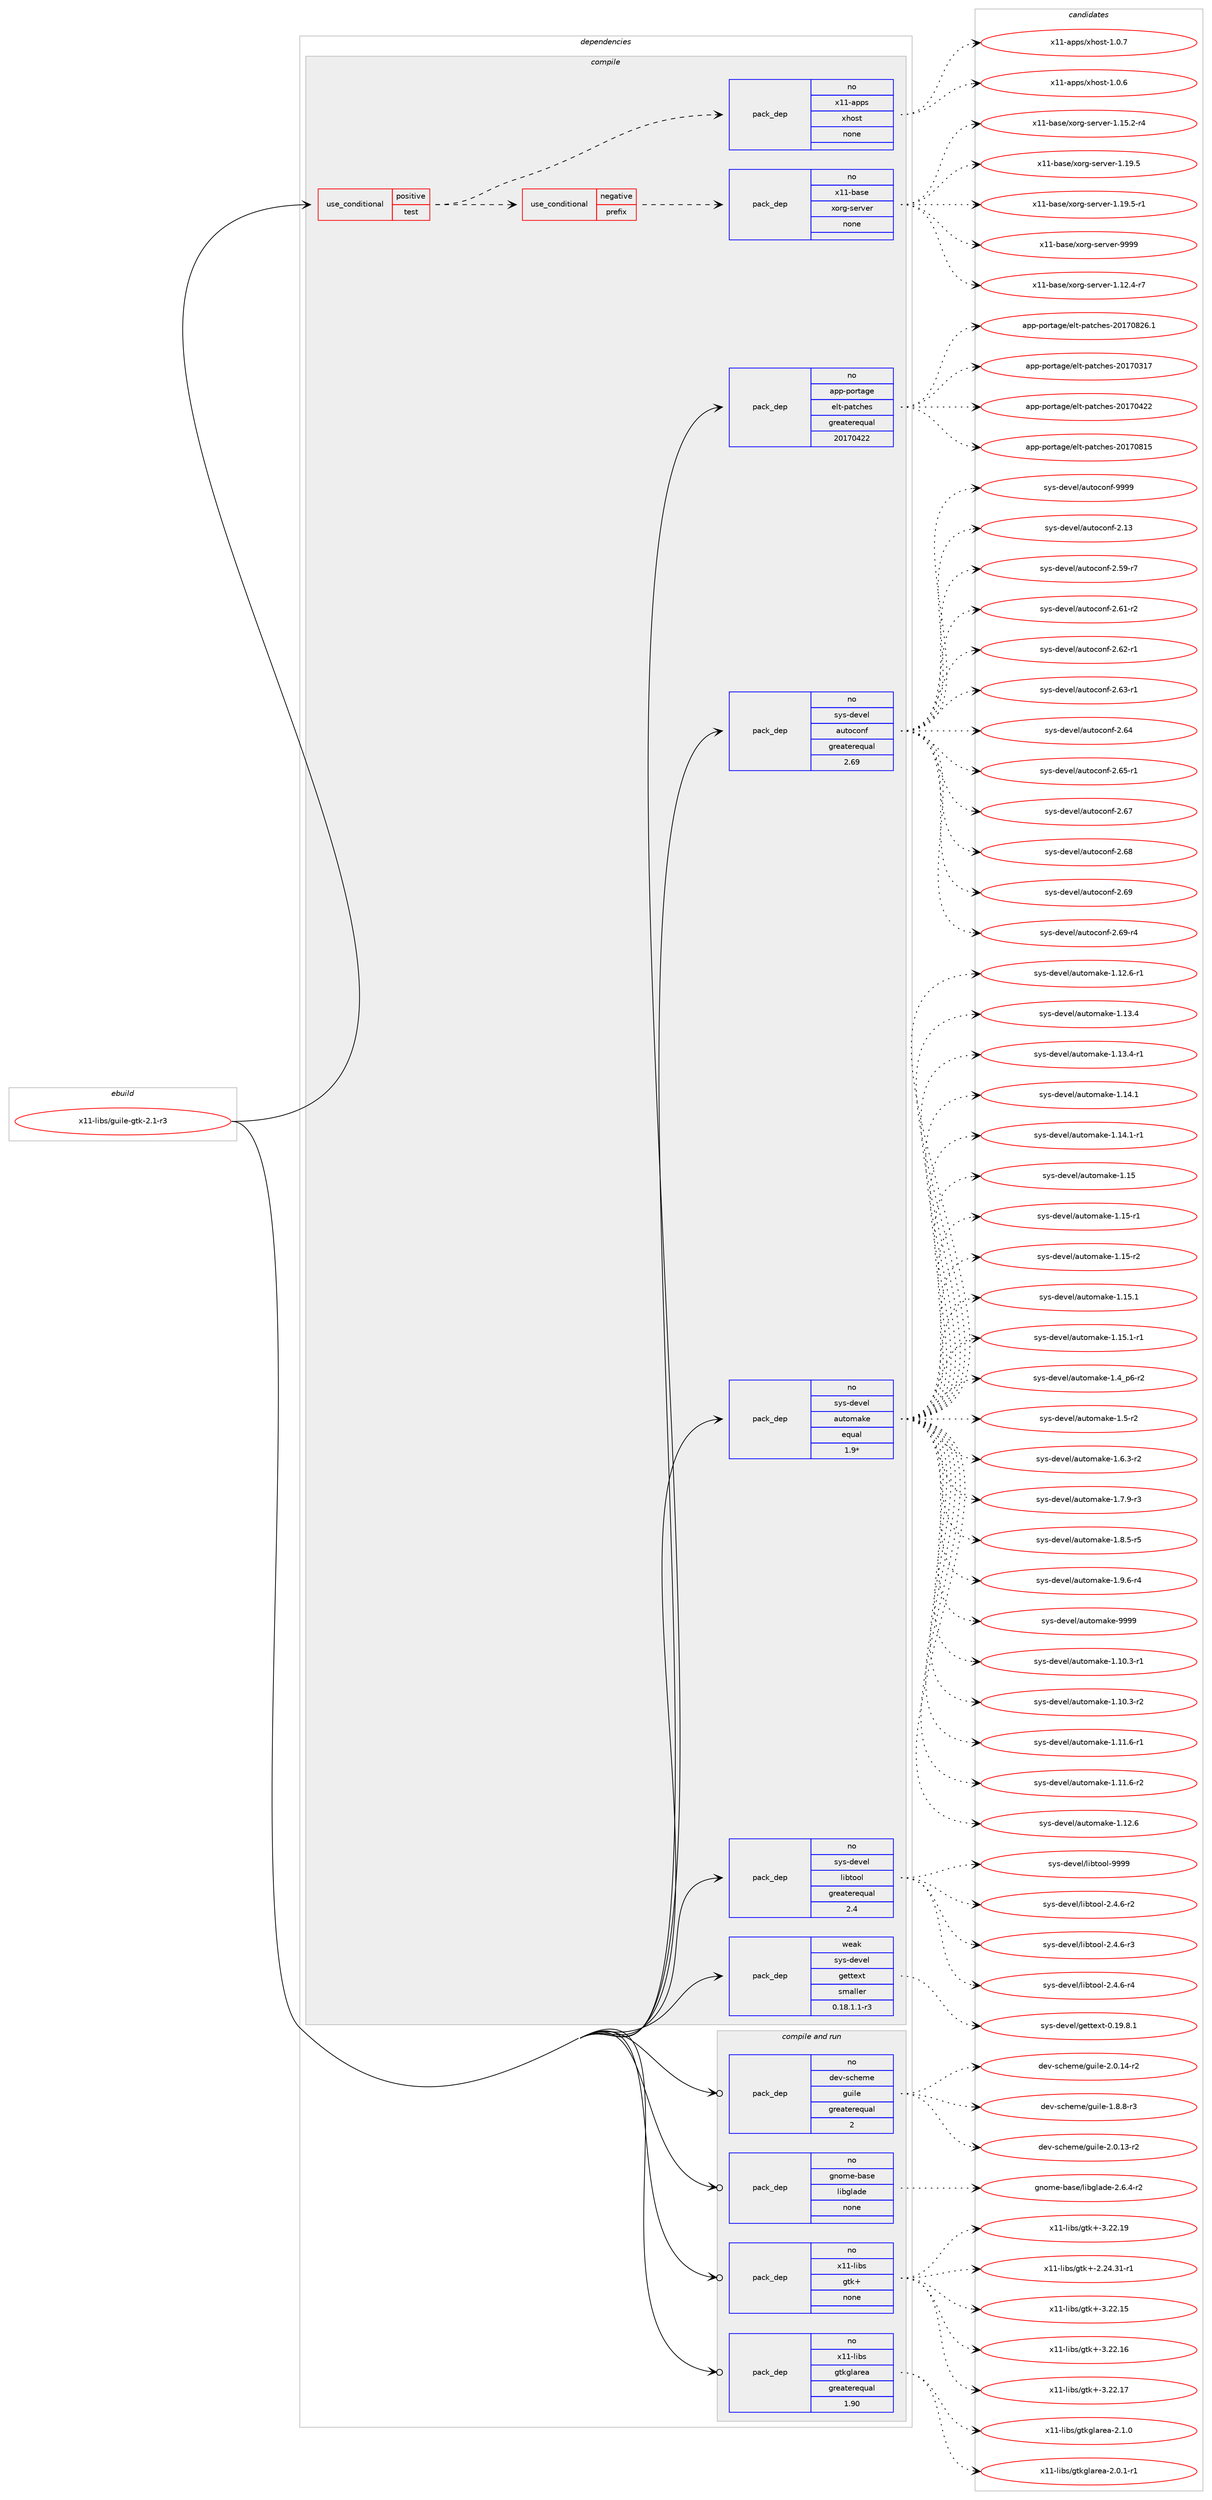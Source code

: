 digraph prolog {

# *************
# Graph options
# *************

newrank=true;
concentrate=true;
compound=true;
graph [rankdir=LR,fontname=Helvetica,fontsize=10,ranksep=1.5];#, ranksep=2.5, nodesep=0.2];
edge  [arrowhead=vee];
node  [fontname=Helvetica,fontsize=10];

# **********
# The ebuild
# **********

subgraph cluster_leftcol {
color=gray;
rank=same;
label=<<i>ebuild</i>>;
id [label="x11-libs/guile-gtk-2.1-r3", color=red, width=4, href="../x11-libs/guile-gtk-2.1-r3.svg"];
}

# ****************
# The dependencies
# ****************

subgraph cluster_midcol {
color=gray;
label=<<i>dependencies</i>>;
subgraph cluster_compile {
fillcolor="#eeeeee";
style=filled;
label=<<i>compile</i>>;
subgraph cond122338 {
dependency517132 [label=<<TABLE BORDER="0" CELLBORDER="1" CELLSPACING="0" CELLPADDING="4"><TR><TD ROWSPAN="3" CELLPADDING="10">use_conditional</TD></TR><TR><TD>positive</TD></TR><TR><TD>test</TD></TR></TABLE>>, shape=none, color=red];
subgraph cond122339 {
dependency517133 [label=<<TABLE BORDER="0" CELLBORDER="1" CELLSPACING="0" CELLPADDING="4"><TR><TD ROWSPAN="3" CELLPADDING="10">use_conditional</TD></TR><TR><TD>negative</TD></TR><TR><TD>prefix</TD></TR></TABLE>>, shape=none, color=red];
subgraph pack385184 {
dependency517134 [label=<<TABLE BORDER="0" CELLBORDER="1" CELLSPACING="0" CELLPADDING="4" WIDTH="220"><TR><TD ROWSPAN="6" CELLPADDING="30">pack_dep</TD></TR><TR><TD WIDTH="110">no</TD></TR><TR><TD>x11-base</TD></TR><TR><TD>xorg-server</TD></TR><TR><TD>none</TD></TR><TR><TD></TD></TR></TABLE>>, shape=none, color=blue];
}
dependency517133:e -> dependency517134:w [weight=20,style="dashed",arrowhead="vee"];
}
dependency517132:e -> dependency517133:w [weight=20,style="dashed",arrowhead="vee"];
subgraph pack385185 {
dependency517135 [label=<<TABLE BORDER="0" CELLBORDER="1" CELLSPACING="0" CELLPADDING="4" WIDTH="220"><TR><TD ROWSPAN="6" CELLPADDING="30">pack_dep</TD></TR><TR><TD WIDTH="110">no</TD></TR><TR><TD>x11-apps</TD></TR><TR><TD>xhost</TD></TR><TR><TD>none</TD></TR><TR><TD></TD></TR></TABLE>>, shape=none, color=blue];
}
dependency517132:e -> dependency517135:w [weight=20,style="dashed",arrowhead="vee"];
}
id:e -> dependency517132:w [weight=20,style="solid",arrowhead="vee"];
subgraph pack385186 {
dependency517136 [label=<<TABLE BORDER="0" CELLBORDER="1" CELLSPACING="0" CELLPADDING="4" WIDTH="220"><TR><TD ROWSPAN="6" CELLPADDING="30">pack_dep</TD></TR><TR><TD WIDTH="110">no</TD></TR><TR><TD>app-portage</TD></TR><TR><TD>elt-patches</TD></TR><TR><TD>greaterequal</TD></TR><TR><TD>20170422</TD></TR></TABLE>>, shape=none, color=blue];
}
id:e -> dependency517136:w [weight=20,style="solid",arrowhead="vee"];
subgraph pack385187 {
dependency517137 [label=<<TABLE BORDER="0" CELLBORDER="1" CELLSPACING="0" CELLPADDING="4" WIDTH="220"><TR><TD ROWSPAN="6" CELLPADDING="30">pack_dep</TD></TR><TR><TD WIDTH="110">no</TD></TR><TR><TD>sys-devel</TD></TR><TR><TD>autoconf</TD></TR><TR><TD>greaterequal</TD></TR><TR><TD>2.69</TD></TR></TABLE>>, shape=none, color=blue];
}
id:e -> dependency517137:w [weight=20,style="solid",arrowhead="vee"];
subgraph pack385188 {
dependency517138 [label=<<TABLE BORDER="0" CELLBORDER="1" CELLSPACING="0" CELLPADDING="4" WIDTH="220"><TR><TD ROWSPAN="6" CELLPADDING="30">pack_dep</TD></TR><TR><TD WIDTH="110">no</TD></TR><TR><TD>sys-devel</TD></TR><TR><TD>automake</TD></TR><TR><TD>equal</TD></TR><TR><TD>1.9*</TD></TR></TABLE>>, shape=none, color=blue];
}
id:e -> dependency517138:w [weight=20,style="solid",arrowhead="vee"];
subgraph pack385189 {
dependency517139 [label=<<TABLE BORDER="0" CELLBORDER="1" CELLSPACING="0" CELLPADDING="4" WIDTH="220"><TR><TD ROWSPAN="6" CELLPADDING="30">pack_dep</TD></TR><TR><TD WIDTH="110">no</TD></TR><TR><TD>sys-devel</TD></TR><TR><TD>libtool</TD></TR><TR><TD>greaterequal</TD></TR><TR><TD>2.4</TD></TR></TABLE>>, shape=none, color=blue];
}
id:e -> dependency517139:w [weight=20,style="solid",arrowhead="vee"];
subgraph pack385190 {
dependency517140 [label=<<TABLE BORDER="0" CELLBORDER="1" CELLSPACING="0" CELLPADDING="4" WIDTH="220"><TR><TD ROWSPAN="6" CELLPADDING="30">pack_dep</TD></TR><TR><TD WIDTH="110">weak</TD></TR><TR><TD>sys-devel</TD></TR><TR><TD>gettext</TD></TR><TR><TD>smaller</TD></TR><TR><TD>0.18.1.1-r3</TD></TR></TABLE>>, shape=none, color=blue];
}
id:e -> dependency517140:w [weight=20,style="solid",arrowhead="vee"];
}
subgraph cluster_compileandrun {
fillcolor="#eeeeee";
style=filled;
label=<<i>compile and run</i>>;
subgraph pack385191 {
dependency517141 [label=<<TABLE BORDER="0" CELLBORDER="1" CELLSPACING="0" CELLPADDING="4" WIDTH="220"><TR><TD ROWSPAN="6" CELLPADDING="30">pack_dep</TD></TR><TR><TD WIDTH="110">no</TD></TR><TR><TD>dev-scheme</TD></TR><TR><TD>guile</TD></TR><TR><TD>greaterequal</TD></TR><TR><TD>2</TD></TR></TABLE>>, shape=none, color=blue];
}
id:e -> dependency517141:w [weight=20,style="solid",arrowhead="odotvee"];
subgraph pack385192 {
dependency517142 [label=<<TABLE BORDER="0" CELLBORDER="1" CELLSPACING="0" CELLPADDING="4" WIDTH="220"><TR><TD ROWSPAN="6" CELLPADDING="30">pack_dep</TD></TR><TR><TD WIDTH="110">no</TD></TR><TR><TD>gnome-base</TD></TR><TR><TD>libglade</TD></TR><TR><TD>none</TD></TR><TR><TD></TD></TR></TABLE>>, shape=none, color=blue];
}
id:e -> dependency517142:w [weight=20,style="solid",arrowhead="odotvee"];
subgraph pack385193 {
dependency517143 [label=<<TABLE BORDER="0" CELLBORDER="1" CELLSPACING="0" CELLPADDING="4" WIDTH="220"><TR><TD ROWSPAN="6" CELLPADDING="30">pack_dep</TD></TR><TR><TD WIDTH="110">no</TD></TR><TR><TD>x11-libs</TD></TR><TR><TD>gtk+</TD></TR><TR><TD>none</TD></TR><TR><TD></TD></TR></TABLE>>, shape=none, color=blue];
}
id:e -> dependency517143:w [weight=20,style="solid",arrowhead="odotvee"];
subgraph pack385194 {
dependency517144 [label=<<TABLE BORDER="0" CELLBORDER="1" CELLSPACING="0" CELLPADDING="4" WIDTH="220"><TR><TD ROWSPAN="6" CELLPADDING="30">pack_dep</TD></TR><TR><TD WIDTH="110">no</TD></TR><TR><TD>x11-libs</TD></TR><TR><TD>gtkglarea</TD></TR><TR><TD>greaterequal</TD></TR><TR><TD>1.90</TD></TR></TABLE>>, shape=none, color=blue];
}
id:e -> dependency517144:w [weight=20,style="solid",arrowhead="odotvee"];
}
subgraph cluster_run {
fillcolor="#eeeeee";
style=filled;
label=<<i>run</i>>;
}
}

# **************
# The candidates
# **************

subgraph cluster_choices {
rank=same;
color=gray;
label=<<i>candidates</i>>;

subgraph choice385184 {
color=black;
nodesep=1;
choice12049494598971151014712011111410345115101114118101114454946495046524511455 [label="x11-base/xorg-server-1.12.4-r7", color=red, width=4,href="../x11-base/xorg-server-1.12.4-r7.svg"];
choice12049494598971151014712011111410345115101114118101114454946495346504511452 [label="x11-base/xorg-server-1.15.2-r4", color=red, width=4,href="../x11-base/xorg-server-1.15.2-r4.svg"];
choice1204949459897115101471201111141034511510111411810111445494649574653 [label="x11-base/xorg-server-1.19.5", color=red, width=4,href="../x11-base/xorg-server-1.19.5.svg"];
choice12049494598971151014712011111410345115101114118101114454946495746534511449 [label="x11-base/xorg-server-1.19.5-r1", color=red, width=4,href="../x11-base/xorg-server-1.19.5-r1.svg"];
choice120494945989711510147120111114103451151011141181011144557575757 [label="x11-base/xorg-server-9999", color=red, width=4,href="../x11-base/xorg-server-9999.svg"];
dependency517134:e -> choice12049494598971151014712011111410345115101114118101114454946495046524511455:w [style=dotted,weight="100"];
dependency517134:e -> choice12049494598971151014712011111410345115101114118101114454946495346504511452:w [style=dotted,weight="100"];
dependency517134:e -> choice1204949459897115101471201111141034511510111411810111445494649574653:w [style=dotted,weight="100"];
dependency517134:e -> choice12049494598971151014712011111410345115101114118101114454946495746534511449:w [style=dotted,weight="100"];
dependency517134:e -> choice120494945989711510147120111114103451151011141181011144557575757:w [style=dotted,weight="100"];
}
subgraph choice385185 {
color=black;
nodesep=1;
choice1204949459711211211547120104111115116454946484654 [label="x11-apps/xhost-1.0.6", color=red, width=4,href="../x11-apps/xhost-1.0.6.svg"];
choice1204949459711211211547120104111115116454946484655 [label="x11-apps/xhost-1.0.7", color=red, width=4,href="../x11-apps/xhost-1.0.7.svg"];
dependency517135:e -> choice1204949459711211211547120104111115116454946484654:w [style=dotted,weight="100"];
dependency517135:e -> choice1204949459711211211547120104111115116454946484655:w [style=dotted,weight="100"];
}
subgraph choice385186 {
color=black;
nodesep=1;
choice97112112451121111141169710310147101108116451129711699104101115455048495548514955 [label="app-portage/elt-patches-20170317", color=red, width=4,href="../app-portage/elt-patches-20170317.svg"];
choice97112112451121111141169710310147101108116451129711699104101115455048495548525050 [label="app-portage/elt-patches-20170422", color=red, width=4,href="../app-portage/elt-patches-20170422.svg"];
choice97112112451121111141169710310147101108116451129711699104101115455048495548564953 [label="app-portage/elt-patches-20170815", color=red, width=4,href="../app-portage/elt-patches-20170815.svg"];
choice971121124511211111411697103101471011081164511297116991041011154550484955485650544649 [label="app-portage/elt-patches-20170826.1", color=red, width=4,href="../app-portage/elt-patches-20170826.1.svg"];
dependency517136:e -> choice97112112451121111141169710310147101108116451129711699104101115455048495548514955:w [style=dotted,weight="100"];
dependency517136:e -> choice97112112451121111141169710310147101108116451129711699104101115455048495548525050:w [style=dotted,weight="100"];
dependency517136:e -> choice97112112451121111141169710310147101108116451129711699104101115455048495548564953:w [style=dotted,weight="100"];
dependency517136:e -> choice971121124511211111411697103101471011081164511297116991041011154550484955485650544649:w [style=dotted,weight="100"];
}
subgraph choice385187 {
color=black;
nodesep=1;
choice115121115451001011181011084797117116111991111101024550464951 [label="sys-devel/autoconf-2.13", color=red, width=4,href="../sys-devel/autoconf-2.13.svg"];
choice1151211154510010111810110847971171161119911111010245504653574511455 [label="sys-devel/autoconf-2.59-r7", color=red, width=4,href="../sys-devel/autoconf-2.59-r7.svg"];
choice1151211154510010111810110847971171161119911111010245504654494511450 [label="sys-devel/autoconf-2.61-r2", color=red, width=4,href="../sys-devel/autoconf-2.61-r2.svg"];
choice1151211154510010111810110847971171161119911111010245504654504511449 [label="sys-devel/autoconf-2.62-r1", color=red, width=4,href="../sys-devel/autoconf-2.62-r1.svg"];
choice1151211154510010111810110847971171161119911111010245504654514511449 [label="sys-devel/autoconf-2.63-r1", color=red, width=4,href="../sys-devel/autoconf-2.63-r1.svg"];
choice115121115451001011181011084797117116111991111101024550465452 [label="sys-devel/autoconf-2.64", color=red, width=4,href="../sys-devel/autoconf-2.64.svg"];
choice1151211154510010111810110847971171161119911111010245504654534511449 [label="sys-devel/autoconf-2.65-r1", color=red, width=4,href="../sys-devel/autoconf-2.65-r1.svg"];
choice115121115451001011181011084797117116111991111101024550465455 [label="sys-devel/autoconf-2.67", color=red, width=4,href="../sys-devel/autoconf-2.67.svg"];
choice115121115451001011181011084797117116111991111101024550465456 [label="sys-devel/autoconf-2.68", color=red, width=4,href="../sys-devel/autoconf-2.68.svg"];
choice115121115451001011181011084797117116111991111101024550465457 [label="sys-devel/autoconf-2.69", color=red, width=4,href="../sys-devel/autoconf-2.69.svg"];
choice1151211154510010111810110847971171161119911111010245504654574511452 [label="sys-devel/autoconf-2.69-r4", color=red, width=4,href="../sys-devel/autoconf-2.69-r4.svg"];
choice115121115451001011181011084797117116111991111101024557575757 [label="sys-devel/autoconf-9999", color=red, width=4,href="../sys-devel/autoconf-9999.svg"];
dependency517137:e -> choice115121115451001011181011084797117116111991111101024550464951:w [style=dotted,weight="100"];
dependency517137:e -> choice1151211154510010111810110847971171161119911111010245504653574511455:w [style=dotted,weight="100"];
dependency517137:e -> choice1151211154510010111810110847971171161119911111010245504654494511450:w [style=dotted,weight="100"];
dependency517137:e -> choice1151211154510010111810110847971171161119911111010245504654504511449:w [style=dotted,weight="100"];
dependency517137:e -> choice1151211154510010111810110847971171161119911111010245504654514511449:w [style=dotted,weight="100"];
dependency517137:e -> choice115121115451001011181011084797117116111991111101024550465452:w [style=dotted,weight="100"];
dependency517137:e -> choice1151211154510010111810110847971171161119911111010245504654534511449:w [style=dotted,weight="100"];
dependency517137:e -> choice115121115451001011181011084797117116111991111101024550465455:w [style=dotted,weight="100"];
dependency517137:e -> choice115121115451001011181011084797117116111991111101024550465456:w [style=dotted,weight="100"];
dependency517137:e -> choice115121115451001011181011084797117116111991111101024550465457:w [style=dotted,weight="100"];
dependency517137:e -> choice1151211154510010111810110847971171161119911111010245504654574511452:w [style=dotted,weight="100"];
dependency517137:e -> choice115121115451001011181011084797117116111991111101024557575757:w [style=dotted,weight="100"];
}
subgraph choice385188 {
color=black;
nodesep=1;
choice11512111545100101118101108479711711611110997107101454946494846514511449 [label="sys-devel/automake-1.10.3-r1", color=red, width=4,href="../sys-devel/automake-1.10.3-r1.svg"];
choice11512111545100101118101108479711711611110997107101454946494846514511450 [label="sys-devel/automake-1.10.3-r2", color=red, width=4,href="../sys-devel/automake-1.10.3-r2.svg"];
choice11512111545100101118101108479711711611110997107101454946494946544511449 [label="sys-devel/automake-1.11.6-r1", color=red, width=4,href="../sys-devel/automake-1.11.6-r1.svg"];
choice11512111545100101118101108479711711611110997107101454946494946544511450 [label="sys-devel/automake-1.11.6-r2", color=red, width=4,href="../sys-devel/automake-1.11.6-r2.svg"];
choice1151211154510010111810110847971171161111099710710145494649504654 [label="sys-devel/automake-1.12.6", color=red, width=4,href="../sys-devel/automake-1.12.6.svg"];
choice11512111545100101118101108479711711611110997107101454946495046544511449 [label="sys-devel/automake-1.12.6-r1", color=red, width=4,href="../sys-devel/automake-1.12.6-r1.svg"];
choice1151211154510010111810110847971171161111099710710145494649514652 [label="sys-devel/automake-1.13.4", color=red, width=4,href="../sys-devel/automake-1.13.4.svg"];
choice11512111545100101118101108479711711611110997107101454946495146524511449 [label="sys-devel/automake-1.13.4-r1", color=red, width=4,href="../sys-devel/automake-1.13.4-r1.svg"];
choice1151211154510010111810110847971171161111099710710145494649524649 [label="sys-devel/automake-1.14.1", color=red, width=4,href="../sys-devel/automake-1.14.1.svg"];
choice11512111545100101118101108479711711611110997107101454946495246494511449 [label="sys-devel/automake-1.14.1-r1", color=red, width=4,href="../sys-devel/automake-1.14.1-r1.svg"];
choice115121115451001011181011084797117116111109971071014549464953 [label="sys-devel/automake-1.15", color=red, width=4,href="../sys-devel/automake-1.15.svg"];
choice1151211154510010111810110847971171161111099710710145494649534511449 [label="sys-devel/automake-1.15-r1", color=red, width=4,href="../sys-devel/automake-1.15-r1.svg"];
choice1151211154510010111810110847971171161111099710710145494649534511450 [label="sys-devel/automake-1.15-r2", color=red, width=4,href="../sys-devel/automake-1.15-r2.svg"];
choice1151211154510010111810110847971171161111099710710145494649534649 [label="sys-devel/automake-1.15.1", color=red, width=4,href="../sys-devel/automake-1.15.1.svg"];
choice11512111545100101118101108479711711611110997107101454946495346494511449 [label="sys-devel/automake-1.15.1-r1", color=red, width=4,href="../sys-devel/automake-1.15.1-r1.svg"];
choice115121115451001011181011084797117116111109971071014549465295112544511450 [label="sys-devel/automake-1.4_p6-r2", color=red, width=4,href="../sys-devel/automake-1.4_p6-r2.svg"];
choice11512111545100101118101108479711711611110997107101454946534511450 [label="sys-devel/automake-1.5-r2", color=red, width=4,href="../sys-devel/automake-1.5-r2.svg"];
choice115121115451001011181011084797117116111109971071014549465446514511450 [label="sys-devel/automake-1.6.3-r2", color=red, width=4,href="../sys-devel/automake-1.6.3-r2.svg"];
choice115121115451001011181011084797117116111109971071014549465546574511451 [label="sys-devel/automake-1.7.9-r3", color=red, width=4,href="../sys-devel/automake-1.7.9-r3.svg"];
choice115121115451001011181011084797117116111109971071014549465646534511453 [label="sys-devel/automake-1.8.5-r5", color=red, width=4,href="../sys-devel/automake-1.8.5-r5.svg"];
choice115121115451001011181011084797117116111109971071014549465746544511452 [label="sys-devel/automake-1.9.6-r4", color=red, width=4,href="../sys-devel/automake-1.9.6-r4.svg"];
choice115121115451001011181011084797117116111109971071014557575757 [label="sys-devel/automake-9999", color=red, width=4,href="../sys-devel/automake-9999.svg"];
dependency517138:e -> choice11512111545100101118101108479711711611110997107101454946494846514511449:w [style=dotted,weight="100"];
dependency517138:e -> choice11512111545100101118101108479711711611110997107101454946494846514511450:w [style=dotted,weight="100"];
dependency517138:e -> choice11512111545100101118101108479711711611110997107101454946494946544511449:w [style=dotted,weight="100"];
dependency517138:e -> choice11512111545100101118101108479711711611110997107101454946494946544511450:w [style=dotted,weight="100"];
dependency517138:e -> choice1151211154510010111810110847971171161111099710710145494649504654:w [style=dotted,weight="100"];
dependency517138:e -> choice11512111545100101118101108479711711611110997107101454946495046544511449:w [style=dotted,weight="100"];
dependency517138:e -> choice1151211154510010111810110847971171161111099710710145494649514652:w [style=dotted,weight="100"];
dependency517138:e -> choice11512111545100101118101108479711711611110997107101454946495146524511449:w [style=dotted,weight="100"];
dependency517138:e -> choice1151211154510010111810110847971171161111099710710145494649524649:w [style=dotted,weight="100"];
dependency517138:e -> choice11512111545100101118101108479711711611110997107101454946495246494511449:w [style=dotted,weight="100"];
dependency517138:e -> choice115121115451001011181011084797117116111109971071014549464953:w [style=dotted,weight="100"];
dependency517138:e -> choice1151211154510010111810110847971171161111099710710145494649534511449:w [style=dotted,weight="100"];
dependency517138:e -> choice1151211154510010111810110847971171161111099710710145494649534511450:w [style=dotted,weight="100"];
dependency517138:e -> choice1151211154510010111810110847971171161111099710710145494649534649:w [style=dotted,weight="100"];
dependency517138:e -> choice11512111545100101118101108479711711611110997107101454946495346494511449:w [style=dotted,weight="100"];
dependency517138:e -> choice115121115451001011181011084797117116111109971071014549465295112544511450:w [style=dotted,weight="100"];
dependency517138:e -> choice11512111545100101118101108479711711611110997107101454946534511450:w [style=dotted,weight="100"];
dependency517138:e -> choice115121115451001011181011084797117116111109971071014549465446514511450:w [style=dotted,weight="100"];
dependency517138:e -> choice115121115451001011181011084797117116111109971071014549465546574511451:w [style=dotted,weight="100"];
dependency517138:e -> choice115121115451001011181011084797117116111109971071014549465646534511453:w [style=dotted,weight="100"];
dependency517138:e -> choice115121115451001011181011084797117116111109971071014549465746544511452:w [style=dotted,weight="100"];
dependency517138:e -> choice115121115451001011181011084797117116111109971071014557575757:w [style=dotted,weight="100"];
}
subgraph choice385189 {
color=black;
nodesep=1;
choice1151211154510010111810110847108105981161111111084550465246544511450 [label="sys-devel/libtool-2.4.6-r2", color=red, width=4,href="../sys-devel/libtool-2.4.6-r2.svg"];
choice1151211154510010111810110847108105981161111111084550465246544511451 [label="sys-devel/libtool-2.4.6-r3", color=red, width=4,href="../sys-devel/libtool-2.4.6-r3.svg"];
choice1151211154510010111810110847108105981161111111084550465246544511452 [label="sys-devel/libtool-2.4.6-r4", color=red, width=4,href="../sys-devel/libtool-2.4.6-r4.svg"];
choice1151211154510010111810110847108105981161111111084557575757 [label="sys-devel/libtool-9999", color=red, width=4,href="../sys-devel/libtool-9999.svg"];
dependency517139:e -> choice1151211154510010111810110847108105981161111111084550465246544511450:w [style=dotted,weight="100"];
dependency517139:e -> choice1151211154510010111810110847108105981161111111084550465246544511451:w [style=dotted,weight="100"];
dependency517139:e -> choice1151211154510010111810110847108105981161111111084550465246544511452:w [style=dotted,weight="100"];
dependency517139:e -> choice1151211154510010111810110847108105981161111111084557575757:w [style=dotted,weight="100"];
}
subgraph choice385190 {
color=black;
nodesep=1;
choice1151211154510010111810110847103101116116101120116454846495746564649 [label="sys-devel/gettext-0.19.8.1", color=red, width=4,href="../sys-devel/gettext-0.19.8.1.svg"];
dependency517140:e -> choice1151211154510010111810110847103101116116101120116454846495746564649:w [style=dotted,weight="100"];
}
subgraph choice385191 {
color=black;
nodesep=1;
choice1001011184511599104101109101471031171051081014549465646564511451 [label="dev-scheme/guile-1.8.8-r3", color=red, width=4,href="../dev-scheme/guile-1.8.8-r3.svg"];
choice100101118451159910410110910147103117105108101455046484649514511450 [label="dev-scheme/guile-2.0.13-r2", color=red, width=4,href="../dev-scheme/guile-2.0.13-r2.svg"];
choice100101118451159910410110910147103117105108101455046484649524511450 [label="dev-scheme/guile-2.0.14-r2", color=red, width=4,href="../dev-scheme/guile-2.0.14-r2.svg"];
dependency517141:e -> choice1001011184511599104101109101471031171051081014549465646564511451:w [style=dotted,weight="100"];
dependency517141:e -> choice100101118451159910410110910147103117105108101455046484649514511450:w [style=dotted,weight="100"];
dependency517141:e -> choice100101118451159910410110910147103117105108101455046484649524511450:w [style=dotted,weight="100"];
}
subgraph choice385192 {
color=black;
nodesep=1;
choice1031101111091014598971151014710810598103108971001014550465446524511450 [label="gnome-base/libglade-2.6.4-r2", color=red, width=4,href="../gnome-base/libglade-2.6.4-r2.svg"];
dependency517142:e -> choice1031101111091014598971151014710810598103108971001014550465446524511450:w [style=dotted,weight="100"];
}
subgraph choice385193 {
color=black;
nodesep=1;
choice12049494510810598115471031161074345504650524651494511449 [label="x11-libs/gtk+-2.24.31-r1", color=red, width=4,href="../x11-libs/gtk+-2.24.31-r1.svg"];
choice1204949451081059811547103116107434551465050464953 [label="x11-libs/gtk+-3.22.15", color=red, width=4,href="../x11-libs/gtk+-3.22.15.svg"];
choice1204949451081059811547103116107434551465050464954 [label="x11-libs/gtk+-3.22.16", color=red, width=4,href="../x11-libs/gtk+-3.22.16.svg"];
choice1204949451081059811547103116107434551465050464955 [label="x11-libs/gtk+-3.22.17", color=red, width=4,href="../x11-libs/gtk+-3.22.17.svg"];
choice1204949451081059811547103116107434551465050464957 [label="x11-libs/gtk+-3.22.19", color=red, width=4,href="../x11-libs/gtk+-3.22.19.svg"];
dependency517143:e -> choice12049494510810598115471031161074345504650524651494511449:w [style=dotted,weight="100"];
dependency517143:e -> choice1204949451081059811547103116107434551465050464953:w [style=dotted,weight="100"];
dependency517143:e -> choice1204949451081059811547103116107434551465050464954:w [style=dotted,weight="100"];
dependency517143:e -> choice1204949451081059811547103116107434551465050464955:w [style=dotted,weight="100"];
dependency517143:e -> choice1204949451081059811547103116107434551465050464957:w [style=dotted,weight="100"];
}
subgraph choice385194 {
color=black;
nodesep=1;
choice120494945108105981154710311610710310897114101974550464846494511449 [label="x11-libs/gtkglarea-2.0.1-r1", color=red, width=4,href="../x11-libs/gtkglarea-2.0.1-r1.svg"];
choice12049494510810598115471031161071031089711410197455046494648 [label="x11-libs/gtkglarea-2.1.0", color=red, width=4,href="../x11-libs/gtkglarea-2.1.0.svg"];
dependency517144:e -> choice120494945108105981154710311610710310897114101974550464846494511449:w [style=dotted,weight="100"];
dependency517144:e -> choice12049494510810598115471031161071031089711410197455046494648:w [style=dotted,weight="100"];
}
}

}
